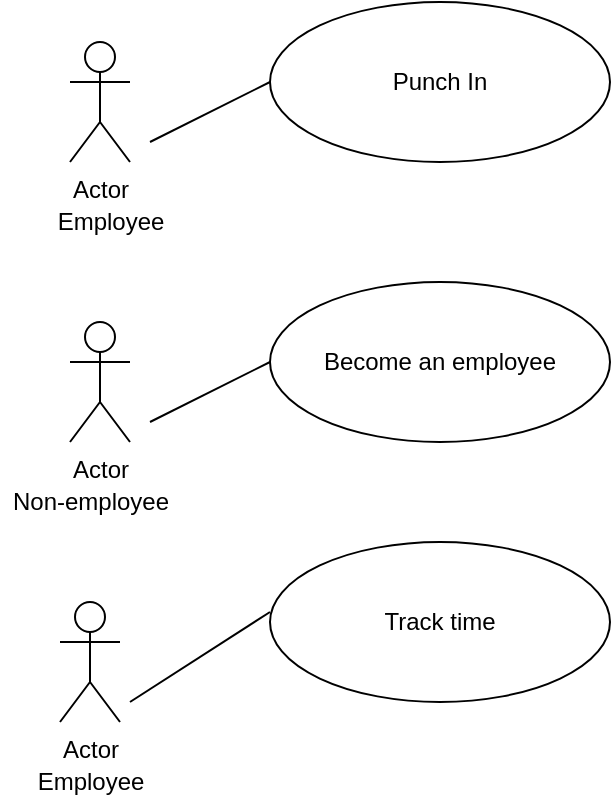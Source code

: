 <mxfile version="13.5.1" type="github">
  <diagram id="gsV8GUzg9SOAlhobHJ_y" name="Page-1">
    <mxGraphModel dx="868" dy="450" grid="1" gridSize="10" guides="1" tooltips="1" connect="1" arrows="1" fold="1" page="1" pageScale="1" pageWidth="850" pageHeight="1100" math="0" shadow="0">
      <root>
        <mxCell id="0" />
        <mxCell id="1" parent="0" />
        <mxCell id="jfPYH1TMYMiqqHDWli_H-1" value="Actor" style="shape=umlActor;verticalLabelPosition=bottom;verticalAlign=top;html=1;outlineConnect=0;" vertex="1" parent="1">
          <mxGeometry x="60" y="40" width="30" height="60" as="geometry" />
        </mxCell>
        <mxCell id="jfPYH1TMYMiqqHDWli_H-2" value="Punch In" style="ellipse;whiteSpace=wrap;html=1;" vertex="1" parent="1">
          <mxGeometry x="160" y="20" width="170" height="80" as="geometry" />
        </mxCell>
        <mxCell id="jfPYH1TMYMiqqHDWli_H-3" value="" style="endArrow=none;html=1;" edge="1" parent="1">
          <mxGeometry width="50" height="50" relative="1" as="geometry">
            <mxPoint x="100" y="90" as="sourcePoint" />
            <mxPoint x="160" y="60" as="targetPoint" />
          </mxGeometry>
        </mxCell>
        <mxCell id="jfPYH1TMYMiqqHDWli_H-4" value="Employee" style="text;html=1;align=center;verticalAlign=middle;resizable=0;points=[];autosize=1;" vertex="1" parent="1">
          <mxGeometry x="45" y="120" width="70" height="20" as="geometry" />
        </mxCell>
        <mxCell id="jfPYH1TMYMiqqHDWli_H-5" value="Actor" style="shape=umlActor;verticalLabelPosition=bottom;verticalAlign=top;html=1;outlineConnect=0;" vertex="1" parent="1">
          <mxGeometry x="60" y="180" width="30" height="60" as="geometry" />
        </mxCell>
        <mxCell id="jfPYH1TMYMiqqHDWli_H-8" value="Non-employee" style="text;html=1;align=center;verticalAlign=middle;resizable=0;points=[];autosize=1;" vertex="1" parent="1">
          <mxGeometry x="25" y="260" width="90" height="20" as="geometry" />
        </mxCell>
        <mxCell id="jfPYH1TMYMiqqHDWli_H-9" value="Become an employee" style="ellipse;whiteSpace=wrap;html=1;" vertex="1" parent="1">
          <mxGeometry x="160" y="160" width="170" height="80" as="geometry" />
        </mxCell>
        <mxCell id="jfPYH1TMYMiqqHDWli_H-10" value="" style="endArrow=none;html=1;entryX=0;entryY=0.5;entryDx=0;entryDy=0;" edge="1" parent="1" target="jfPYH1TMYMiqqHDWli_H-9">
          <mxGeometry width="50" height="50" relative="1" as="geometry">
            <mxPoint x="100" y="230" as="sourcePoint" />
            <mxPoint x="150" y="200" as="targetPoint" />
            <Array as="points" />
          </mxGeometry>
        </mxCell>
        <mxCell id="jfPYH1TMYMiqqHDWli_H-12" value="Actor" style="shape=umlActor;verticalLabelPosition=bottom;verticalAlign=top;html=1;outlineConnect=0;" vertex="1" parent="1">
          <mxGeometry x="55" y="320" width="30" height="60" as="geometry" />
        </mxCell>
        <mxCell id="jfPYH1TMYMiqqHDWli_H-13" value="Employee" style="text;html=1;align=center;verticalAlign=middle;resizable=0;points=[];autosize=1;" vertex="1" parent="1">
          <mxGeometry x="35" y="400" width="70" height="20" as="geometry" />
        </mxCell>
        <mxCell id="jfPYH1TMYMiqqHDWli_H-14" value="Track time" style="ellipse;whiteSpace=wrap;html=1;" vertex="1" parent="1">
          <mxGeometry x="160" y="290" width="170" height="80" as="geometry" />
        </mxCell>
        <mxCell id="jfPYH1TMYMiqqHDWli_H-15" value="" style="endArrow=none;html=1;" edge="1" parent="1">
          <mxGeometry width="50" height="50" relative="1" as="geometry">
            <mxPoint x="90" y="370" as="sourcePoint" />
            <mxPoint x="160" y="325" as="targetPoint" />
          </mxGeometry>
        </mxCell>
      </root>
    </mxGraphModel>
  </diagram>
</mxfile>
